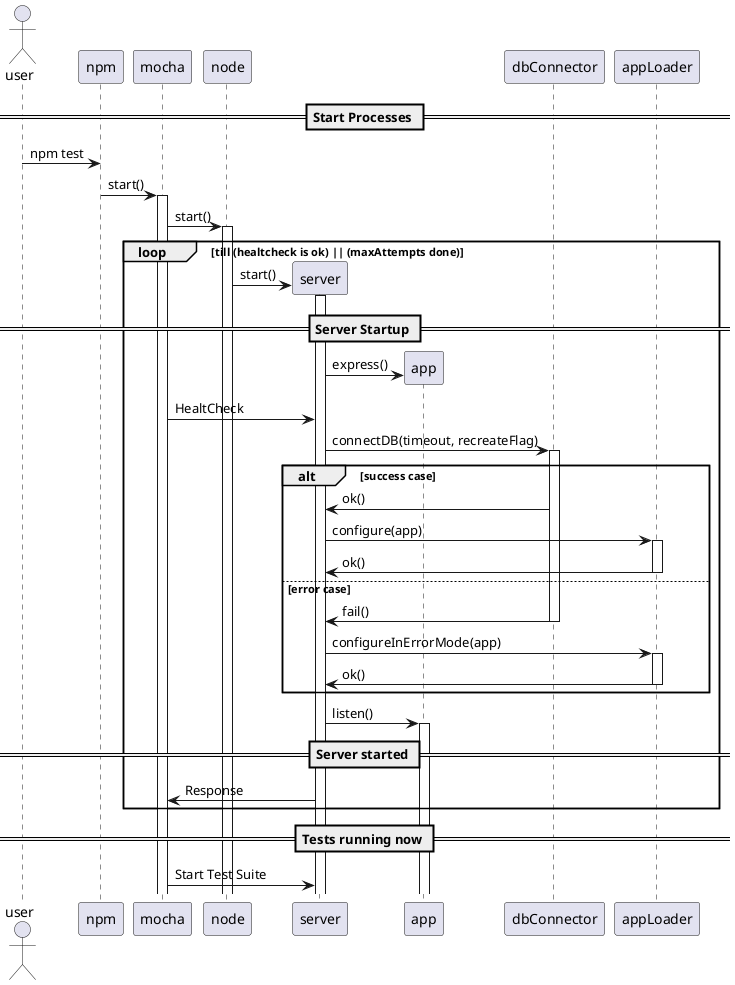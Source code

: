 @startuml Application Startup
== Start Processes ==
actor user 
user -> npm  : npm test
npm -> mocha : start()
activate mocha

mocha -> node : start()
activate node   

loop till (healtcheck is ok) || (maxAttempts done)
    create server
    node -> server : start()
    activate server

    == Server Startup ==
    create app
    server -> app : express() 

    mocha -> server: HealtCheck

    server -> dbConnector :connectDB(timeout, recreateFlag)
    activate dbConnector

    alt success case        
        server <- dbConnector: ok()
        
        server -> appLoader: configure(app)
        activate appLoader
        server <- appLoader: ok()
        deactivate appLoader  
    else error case
        server <- dbConnector: fail()
        deactivate dbConnector

        server -> appLoader: configureInErrorMode(app)
        activate appLoader
        server <- appLoader: ok()
        deactivate appLoader  

    end
    server -> app: listen()
    activate app
    == Server started ==        
    mocha <- server: Response
end

== Tests running now ==        
mocha -> server: Start Test Suite 


@enduml